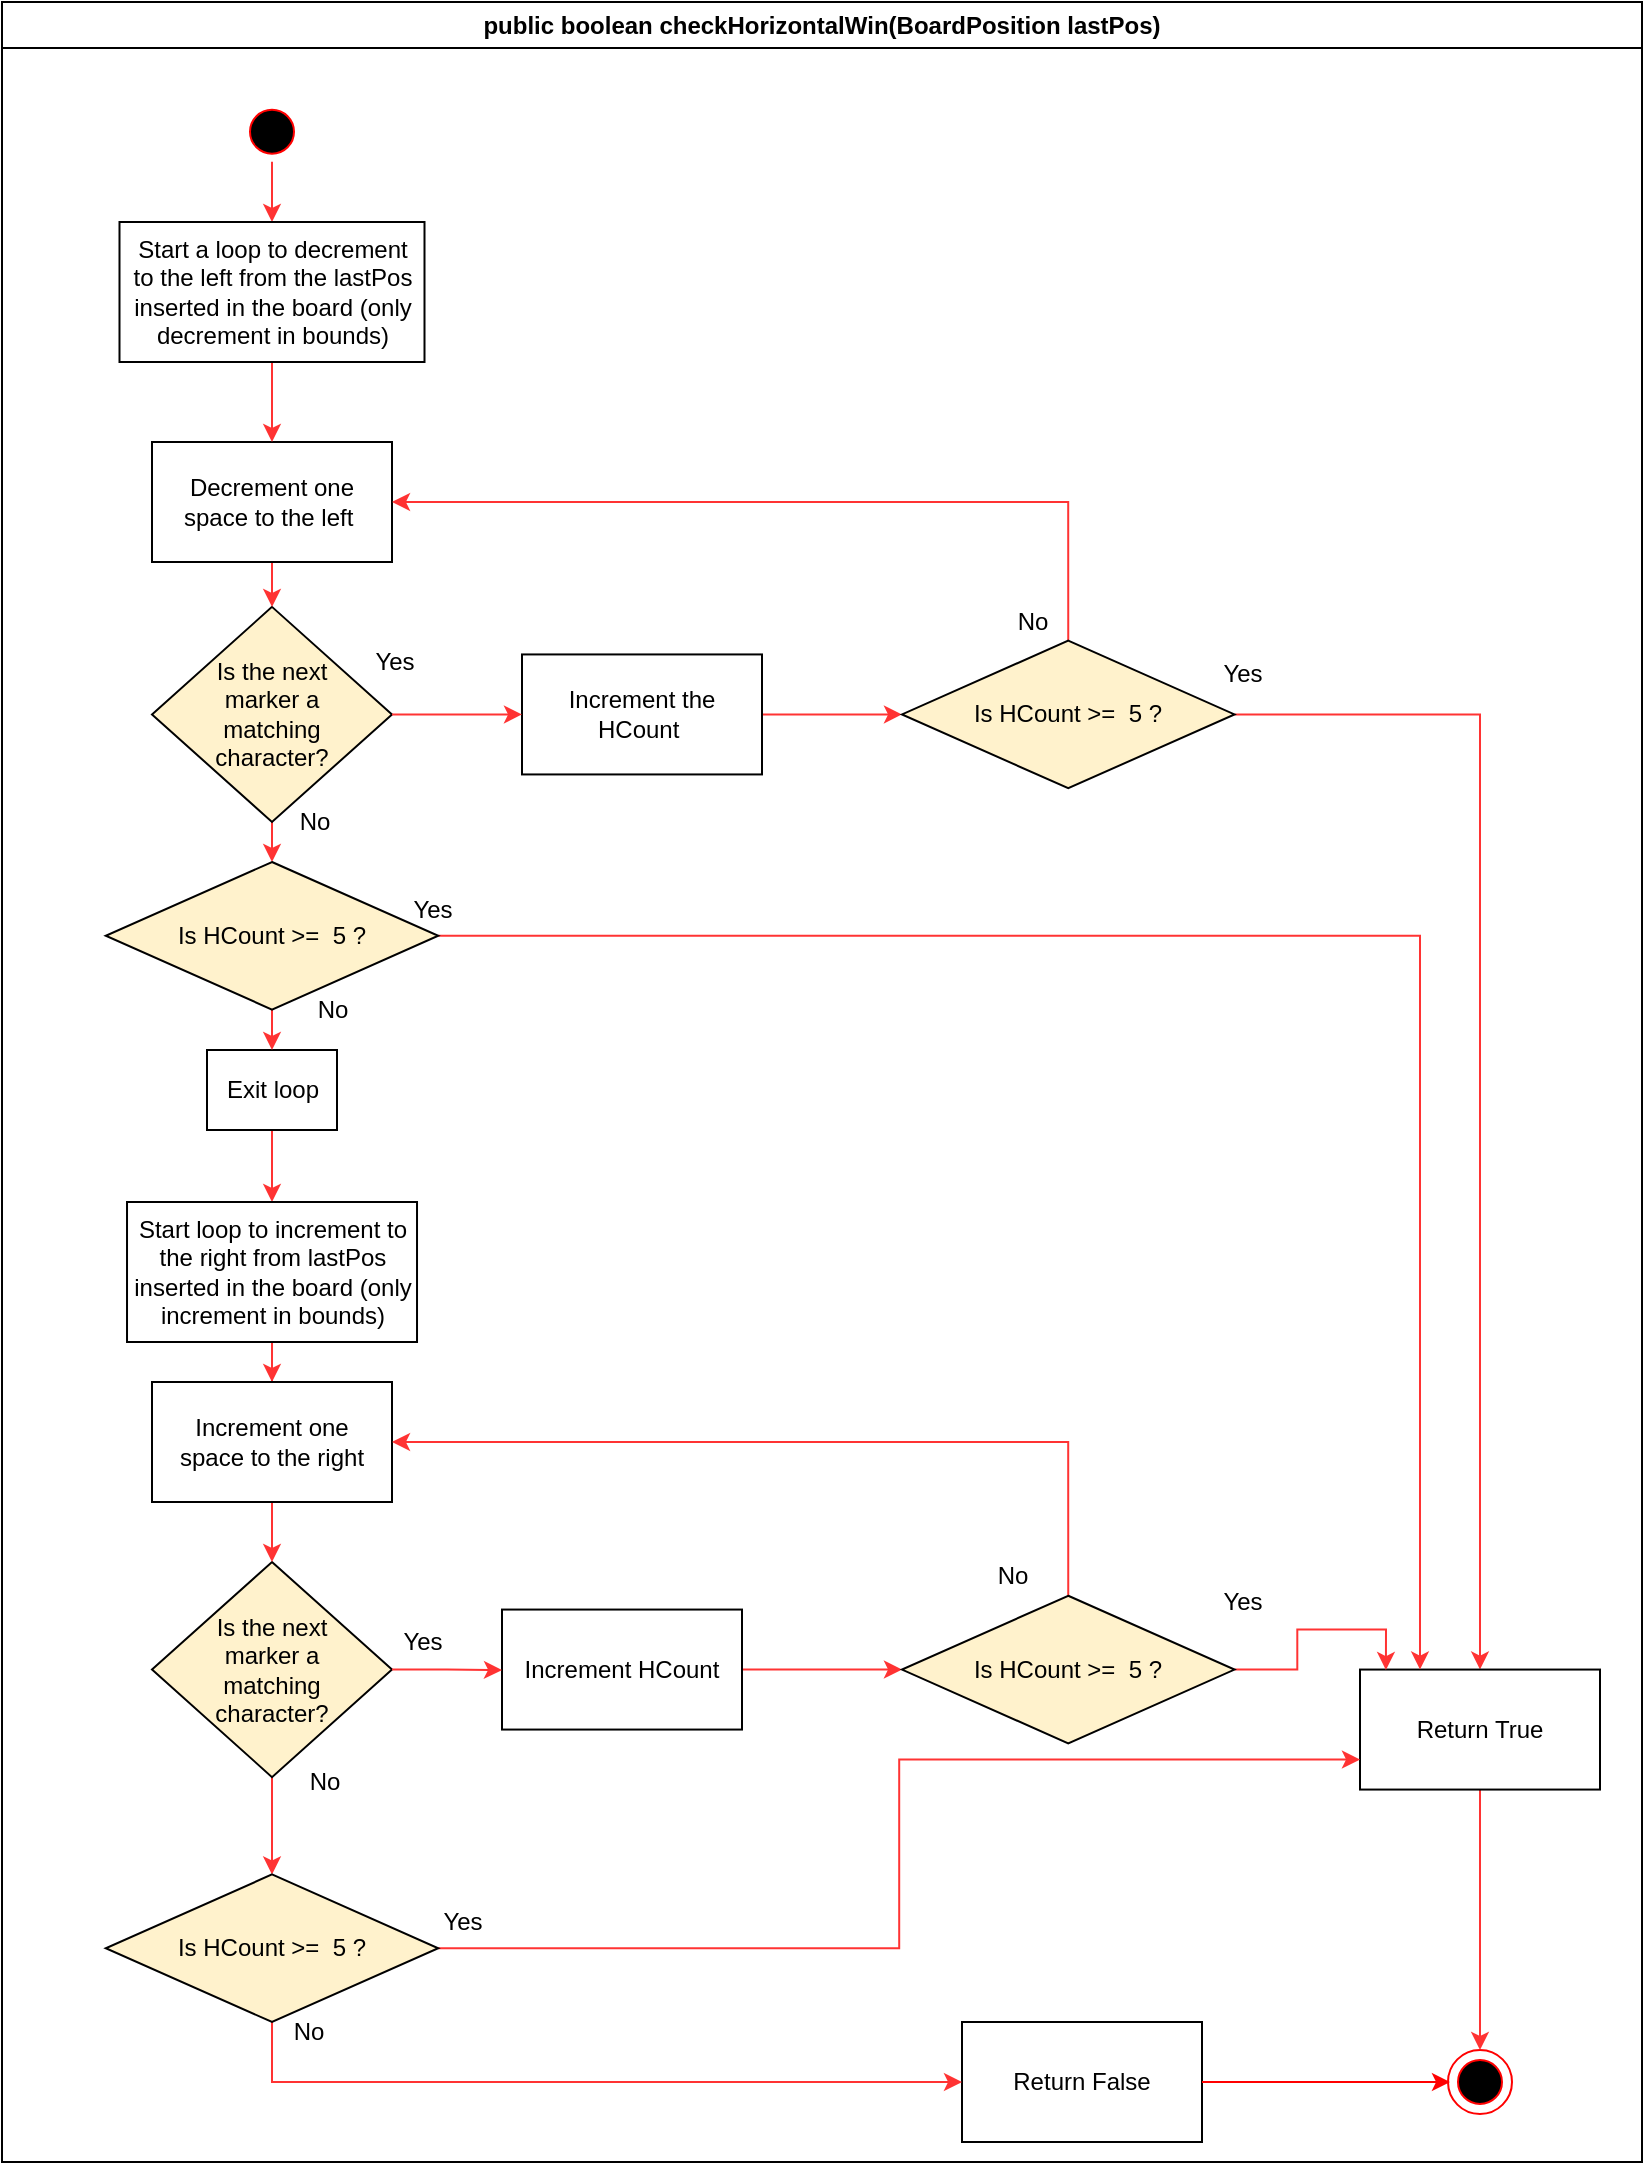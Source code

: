 <mxfile version="13.7.3" type="device"><diagram id="ozGw5vcYMr-OBrM5Ymbl" name="Page-1"><mxGraphModel dx="1422" dy="669" grid="1" gridSize="10" guides="1" tooltips="1" connect="1" arrows="1" fold="1" page="1" pageScale="1" pageWidth="850" pageHeight="1100" math="0" shadow="0"><root><mxCell id="0"/><mxCell id="1" parent="0"/><mxCell id="koMWrWs2XzXAcjeeXcFw-1" value="public boolean checkHorizontalWin(BoardPosition lastPos)" style="swimlane;whiteSpace=wrap" parent="1" vertex="1"><mxGeometry x="10" y="20" width="820" height="1080" as="geometry"><mxRectangle x="530" y="40" width="300" height="23" as="alternateBounds"/></mxGeometry></mxCell><mxCell id="koMWrWs2XzXAcjeeXcFw-11" value="" style="group" parent="koMWrWs2XzXAcjeeXcFw-1" vertex="1" connectable="0"><mxGeometry x="723" y="1024" width="32" height="32" as="geometry"/></mxCell><mxCell id="koMWrWs2XzXAcjeeXcFw-12" value="" style="ellipse;whiteSpace=wrap;html=1;aspect=fixed;fillColor=#ffffff;strokeColor=#FF0000;" parent="koMWrWs2XzXAcjeeXcFw-11" vertex="1"><mxGeometry width="32" height="32" as="geometry"/></mxCell><mxCell id="6wujRNnEg0yXelYZl86f-7" style="edgeStyle=orthogonalEdgeStyle;rounded=0;orthogonalLoop=1;jettySize=auto;html=1;exitX=0.5;exitY=1;exitDx=0;exitDy=0;strokeColor=#FF3333;entryX=0.5;entryY=0;entryDx=0;entryDy=0;" edge="1" parent="koMWrWs2XzXAcjeeXcFw-1" source="koMWrWs2XzXAcjeeXcFw-3" target="6wujRNnEg0yXelYZl86f-11"><mxGeometry relative="1" as="geometry"><mxPoint x="135" y="110" as="targetPoint"/></mxGeometry></mxCell><mxCell id="koMWrWs2XzXAcjeeXcFw-3" value="" style="ellipse;shape=startState;fillColor=#000000;strokeColor=#ff0000;" parent="koMWrWs2XzXAcjeeXcFw-1" vertex="1"><mxGeometry x="120" y="49.87" width="30" height="30" as="geometry"/></mxCell><mxCell id="6wujRNnEg0yXelYZl86f-61" style="edgeStyle=orthogonalEdgeStyle;rounded=0;orthogonalLoop=1;jettySize=auto;html=1;exitX=0.5;exitY=1;exitDx=0;exitDy=0;strokeColor=#FF3333;fontColor=0;" edge="1" parent="koMWrWs2XzXAcjeeXcFw-1" source="koMWrWs2XzXAcjeeXcFw-20" target="6wujRNnEg0yXelYZl86f-60"><mxGeometry relative="1" as="geometry"/></mxCell><mxCell id="koMWrWs2XzXAcjeeXcFw-20" value="Is the next marker a matching character?" style="rhombus;whiteSpace=wrap;html=1;rounded=0;fillColor=#FFF2CC;spacingLeft=20;spacingRight=20;" parent="koMWrWs2XzXAcjeeXcFw-1" vertex="1"><mxGeometry x="75" y="302.44" width="120" height="107.56" as="geometry"/></mxCell><mxCell id="koMWrWs2XzXAcjeeXcFw-7" value="Return False" style="rounded=0;whiteSpace=wrap;html=1;" parent="koMWrWs2XzXAcjeeXcFw-1" vertex="1"><mxGeometry x="480" y="1010" width="120" height="60" as="geometry"/></mxCell><mxCell id="koMWrWs2XzXAcjeeXcFw-10" value="" style="edgeStyle=orthogonalEdgeStyle;rounded=0;orthogonalLoop=1;jettySize=auto;html=1;strokeColor=#FF0000;exitX=1;exitY=0.5;exitDx=0;exitDy=0;" parent="koMWrWs2XzXAcjeeXcFw-1" source="koMWrWs2XzXAcjeeXcFw-7" target="koMWrWs2XzXAcjeeXcFw-13" edge="1"><mxGeometry relative="1" as="geometry"><mxPoint x="949.99" y="665.12" as="sourcePoint"/></mxGeometry></mxCell><mxCell id="6wujRNnEg0yXelYZl86f-5" value="Yes" style="text;html=1;align=center;verticalAlign=middle;resizable=0;points=[];autosize=1;" vertex="1" parent="koMWrWs2XzXAcjeeXcFw-1"><mxGeometry x="176.25" y="320" width="40" height="20" as="geometry"/></mxCell><mxCell id="6wujRNnEg0yXelYZl86f-6" value="No" style="text;html=1;align=center;verticalAlign=middle;resizable=0;points=[];autosize=1;" vertex="1" parent="koMWrWs2XzXAcjeeXcFw-1"><mxGeometry x="141.25" y="400" width="30" height="20" as="geometry"/></mxCell><mxCell id="6wujRNnEg0yXelYZl86f-12" style="edgeStyle=orthogonalEdgeStyle;rounded=0;orthogonalLoop=1;jettySize=auto;html=1;exitX=0.5;exitY=1;exitDx=0;exitDy=0;entryX=0.5;entryY=0;entryDx=0;entryDy=0;strokeColor=#FF3333;fontColor=#FF0000;" edge="1" parent="koMWrWs2XzXAcjeeXcFw-1" source="6wujRNnEg0yXelYZl86f-9" target="koMWrWs2XzXAcjeeXcFw-20"><mxGeometry relative="1" as="geometry"/></mxCell><mxCell id="6wujRNnEg0yXelYZl86f-9" value="Decrement one space to the left&amp;nbsp;" style="rounded=0;whiteSpace=wrap;html=1;spacingLeft=5;spacingRight=5;" vertex="1" parent="koMWrWs2XzXAcjeeXcFw-1"><mxGeometry x="75" y="220" width="120" height="60" as="geometry"/></mxCell><mxCell id="6wujRNnEg0yXelYZl86f-8" style="edgeStyle=orthogonalEdgeStyle;rounded=0;orthogonalLoop=1;jettySize=auto;html=1;exitX=0.5;exitY=1;exitDx=0;exitDy=0;strokeColor=#FF3333;fontColor=#FF0000;entryX=0.5;entryY=0;entryDx=0;entryDy=0;" edge="1" parent="koMWrWs2XzXAcjeeXcFw-1" source="6wujRNnEg0yXelYZl86f-11" target="6wujRNnEg0yXelYZl86f-9"><mxGeometry relative="1" as="geometry"><mxPoint x="135" y="210" as="targetPoint"/><mxPoint x="135" y="190" as="sourcePoint"/></mxGeometry></mxCell><mxCell id="6wujRNnEg0yXelYZl86f-11" value="&lt;span style=&quot;color: rgb(0 , 0 , 0)&quot;&gt;Start a loop to decrement to the left from the lastPos inserted in the board (only decrement in bounds)&lt;/span&gt;" style="whiteSpace=wrap;html=1;fontColor=#FF0000;fillColor=#FFFFFF;spacingLeft=0;spacingRight=0;spacing=4;" vertex="1" parent="koMWrWs2XzXAcjeeXcFw-1"><mxGeometry x="58.75" y="110" width="152.5" height="70" as="geometry"/></mxCell><mxCell id="6wujRNnEg0yXelYZl86f-34" style="edgeStyle=orthogonalEdgeStyle;rounded=0;orthogonalLoop=1;jettySize=auto;html=1;exitX=1;exitY=0.5;exitDx=0;exitDy=0;entryX=0;entryY=0.5;entryDx=0;entryDy=0;strokeColor=#FF3333;fontColor=0;" edge="1" parent="koMWrWs2XzXAcjeeXcFw-1" source="6wujRNnEg0yXelYZl86f-14" target="6wujRNnEg0yXelYZl86f-29"><mxGeometry relative="1" as="geometry"/></mxCell><mxCell id="6wujRNnEg0yXelYZl86f-14" value="&lt;font color=&quot;#000000&quot;&gt;Increment the HCount&amp;nbsp;&lt;/font&gt;" style="whiteSpace=wrap;html=1;fillColor=#FFFFFF;fontColor=#FF0000;" vertex="1" parent="koMWrWs2XzXAcjeeXcFw-1"><mxGeometry x="260" y="326.22" width="120" height="60" as="geometry"/></mxCell><mxCell id="6wujRNnEg0yXelYZl86f-13" style="edgeStyle=orthogonalEdgeStyle;rounded=0;orthogonalLoop=1;jettySize=auto;html=1;exitX=1;exitY=0.5;exitDx=0;exitDy=0;strokeColor=#FF3333;fontColor=#FF0000;entryX=0;entryY=0.5;entryDx=0;entryDy=0;" edge="1" parent="koMWrWs2XzXAcjeeXcFw-1" source="koMWrWs2XzXAcjeeXcFw-20" target="6wujRNnEg0yXelYZl86f-14"><mxGeometry relative="1" as="geometry"><mxPoint x="270" y="356" as="targetPoint"/></mxGeometry></mxCell><mxCell id="6wujRNnEg0yXelYZl86f-41" style="edgeStyle=orthogonalEdgeStyle;rounded=0;orthogonalLoop=1;jettySize=auto;html=1;exitX=0.5;exitY=1;exitDx=0;exitDy=0;strokeColor=#FF3333;fontColor=0;" edge="1" parent="koMWrWs2XzXAcjeeXcFw-1" source="6wujRNnEg0yXelYZl86f-18" target="6wujRNnEg0yXelYZl86f-21"><mxGeometry relative="1" as="geometry"/></mxCell><mxCell id="6wujRNnEg0yXelYZl86f-18" value="Exit loop" style="rounded=0;whiteSpace=wrap;html=1;fillColor=#FFFFFF;fontColor=000000;" vertex="1" parent="koMWrWs2XzXAcjeeXcFw-1"><mxGeometry x="102.5" y="524" width="65" height="40" as="geometry"/></mxCell><mxCell id="6wujRNnEg0yXelYZl86f-43" style="edgeStyle=orthogonalEdgeStyle;rounded=0;orthogonalLoop=1;jettySize=auto;html=1;exitX=0.5;exitY=1;exitDx=0;exitDy=0;strokeColor=#FF3333;fontColor=0;" edge="1" parent="koMWrWs2XzXAcjeeXcFw-1" source="6wujRNnEg0yXelYZl86f-21" target="6wujRNnEg0yXelYZl86f-42"><mxGeometry relative="1" as="geometry"/></mxCell><mxCell id="6wujRNnEg0yXelYZl86f-21" value="Start loop to increment to the right from lastPos inserted in the board (only increment in bounds)" style="rounded=0;whiteSpace=wrap;html=1;fillColor=#FFFFFF;fontColor=0;" vertex="1" parent="koMWrWs2XzXAcjeeXcFw-1"><mxGeometry x="62.51" y="600" width="145" height="70" as="geometry"/></mxCell><mxCell id="6wujRNnEg0yXelYZl86f-56" style="edgeStyle=orthogonalEdgeStyle;rounded=0;orthogonalLoop=1;jettySize=auto;html=1;exitX=0.5;exitY=1;exitDx=0;exitDy=0;entryX=0.5;entryY=0;entryDx=0;entryDy=0;strokeColor=#FF3333;fontColor=0;" edge="1" parent="koMWrWs2XzXAcjeeXcFw-1" source="6wujRNnEg0yXelYZl86f-23" target="6wujRNnEg0yXelYZl86f-55"><mxGeometry relative="1" as="geometry"><mxPoint x="135.005" y="906.22" as="targetPoint"/></mxGeometry></mxCell><mxCell id="6wujRNnEg0yXelYZl86f-23" value="Is the next marker a matching character?" style="rhombus;whiteSpace=wrap;html=1;rounded=0;fillColor=#FFF2CC;spacingLeft=20;spacingRight=20;" vertex="1" parent="koMWrWs2XzXAcjeeXcFw-1"><mxGeometry x="75" y="780" width="120" height="107.56" as="geometry"/></mxCell><mxCell id="6wujRNnEg0yXelYZl86f-24" value="Yes" style="text;html=1;align=center;verticalAlign=middle;resizable=0;points=[];autosize=1;" vertex="1" parent="koMWrWs2XzXAcjeeXcFw-1"><mxGeometry x="600" y="790" width="40" height="20" as="geometry"/></mxCell><mxCell id="6wujRNnEg0yXelYZl86f-25" value="No" style="text;html=1;align=center;verticalAlign=middle;resizable=0;points=[];autosize=1;" vertex="1" parent="koMWrWs2XzXAcjeeXcFw-1"><mxGeometry x="489.99" y="776.89" width="30" height="20" as="geometry"/></mxCell><mxCell id="6wujRNnEg0yXelYZl86f-35" style="edgeStyle=orthogonalEdgeStyle;rounded=0;orthogonalLoop=1;jettySize=auto;html=1;exitX=0.5;exitY=0;exitDx=0;exitDy=0;entryX=1;entryY=0.5;entryDx=0;entryDy=0;strokeColor=#FF3333;fontColor=0;" edge="1" parent="koMWrWs2XzXAcjeeXcFw-1" source="6wujRNnEg0yXelYZl86f-29" target="6wujRNnEg0yXelYZl86f-9"><mxGeometry relative="1" as="geometry"/></mxCell><mxCell id="6wujRNnEg0yXelYZl86f-58" style="edgeStyle=orthogonalEdgeStyle;rounded=0;orthogonalLoop=1;jettySize=auto;html=1;exitX=1;exitY=0.5;exitDx=0;exitDy=0;entryX=0.5;entryY=0;entryDx=0;entryDy=0;strokeColor=#FF3333;fontColor=0;" edge="1" parent="koMWrWs2XzXAcjeeXcFw-1" source="6wujRNnEg0yXelYZl86f-29" target="6wujRNnEg0yXelYZl86f-37"><mxGeometry relative="1" as="geometry"/></mxCell><mxCell id="6wujRNnEg0yXelYZl86f-29" value="Is HCount &amp;gt;=&amp;nbsp; 5 ?" style="rhombus;whiteSpace=wrap;html=1;rounded=0;fillColor=#FFF2CC;spacingLeft=20;spacingRight=20;" vertex="1" parent="koMWrWs2XzXAcjeeXcFw-1"><mxGeometry x="450" y="319.33" width="166.25" height="73.78" as="geometry"/></mxCell><mxCell id="koMWrWs2XzXAcjeeXcFw-13" value="" style="ellipse;shape=startState;fillColor=#000000;strokeColor=#ff0000;" parent="koMWrWs2XzXAcjeeXcFw-1" vertex="1"><mxGeometry x="724" y="1025" width="30" height="30" as="geometry"/></mxCell><mxCell id="6wujRNnEg0yXelYZl86f-30" value="Yes" style="text;html=1;align=center;verticalAlign=middle;resizable=0;points=[];autosize=1;" vertex="1" parent="koMWrWs2XzXAcjeeXcFw-1"><mxGeometry x="600" y="326.22" width="40" height="20" as="geometry"/></mxCell><mxCell id="6wujRNnEg0yXelYZl86f-33" value="No" style="text;html=1;align=center;verticalAlign=middle;resizable=0;points=[];autosize=1;fontColor=0;" vertex="1" parent="koMWrWs2XzXAcjeeXcFw-1"><mxGeometry x="499.99" y="300" width="30" height="20" as="geometry"/></mxCell><mxCell id="6wujRNnEg0yXelYZl86f-68" style="edgeStyle=orthogonalEdgeStyle;rounded=0;orthogonalLoop=1;jettySize=auto;html=1;exitX=0.5;exitY=1;exitDx=0;exitDy=0;entryX=0.5;entryY=0;entryDx=0;entryDy=0;strokeColor=#FF3333;fontColor=0;" edge="1" parent="koMWrWs2XzXAcjeeXcFw-1" source="6wujRNnEg0yXelYZl86f-37" target="koMWrWs2XzXAcjeeXcFw-12"><mxGeometry relative="1" as="geometry"/></mxCell><mxCell id="6wujRNnEg0yXelYZl86f-37" value="Return True" style="whiteSpace=wrap;html=1;rounded=0;fillColor=#FFFFFF;fontColor=0;" vertex="1" parent="koMWrWs2XzXAcjeeXcFw-1"><mxGeometry x="679" y="833.78" width="120" height="60" as="geometry"/></mxCell><mxCell id="6wujRNnEg0yXelYZl86f-44" style="edgeStyle=orthogonalEdgeStyle;rounded=0;orthogonalLoop=1;jettySize=auto;html=1;exitX=0.5;exitY=1;exitDx=0;exitDy=0;entryX=0.5;entryY=0;entryDx=0;entryDy=0;strokeColor=#FF3333;fontColor=0;" edge="1" parent="koMWrWs2XzXAcjeeXcFw-1" source="6wujRNnEg0yXelYZl86f-42" target="6wujRNnEg0yXelYZl86f-23"><mxGeometry relative="1" as="geometry"/></mxCell><mxCell id="6wujRNnEg0yXelYZl86f-42" value="Increment one space to the right" style="rounded=0;whiteSpace=wrap;html=1;spacingLeft=5;spacingRight=5;" vertex="1" parent="koMWrWs2XzXAcjeeXcFw-1"><mxGeometry x="75" y="690" width="120" height="60" as="geometry"/></mxCell><mxCell id="6wujRNnEg0yXelYZl86f-50" style="edgeStyle=orthogonalEdgeStyle;rounded=0;orthogonalLoop=1;jettySize=auto;html=1;exitX=1;exitY=0.5;exitDx=0;exitDy=0;entryX=0;entryY=0.5;entryDx=0;entryDy=0;strokeColor=#FF3333;fontColor=0;" edge="1" parent="koMWrWs2XzXAcjeeXcFw-1" source="6wujRNnEg0yXelYZl86f-46" target="6wujRNnEg0yXelYZl86f-47"><mxGeometry relative="1" as="geometry"/></mxCell><mxCell id="6wujRNnEg0yXelYZl86f-46" value="Increment HCount" style="whiteSpace=wrap;html=1;rounded=0;fillColor=#FFFFFF;fontColor=0;" vertex="1" parent="koMWrWs2XzXAcjeeXcFw-1"><mxGeometry x="250" y="803.78" width="120" height="60" as="geometry"/></mxCell><mxCell id="6wujRNnEg0yXelYZl86f-51" style="edgeStyle=orthogonalEdgeStyle;rounded=0;orthogonalLoop=1;jettySize=auto;html=1;exitX=0.5;exitY=0;exitDx=0;exitDy=0;entryX=1;entryY=0.5;entryDx=0;entryDy=0;strokeColor=#FF3333;fontColor=0;" edge="1" parent="koMWrWs2XzXAcjeeXcFw-1" source="6wujRNnEg0yXelYZl86f-47" target="6wujRNnEg0yXelYZl86f-42"><mxGeometry relative="1" as="geometry"/></mxCell><mxCell id="6wujRNnEg0yXelYZl86f-71" style="edgeStyle=orthogonalEdgeStyle;rounded=0;orthogonalLoop=1;jettySize=auto;html=1;exitX=1;exitY=0.5;exitDx=0;exitDy=0;entryX=0.108;entryY=0.004;entryDx=0;entryDy=0;entryPerimeter=0;strokeColor=#FF3333;fontColor=0;" edge="1" parent="koMWrWs2XzXAcjeeXcFw-1" source="6wujRNnEg0yXelYZl86f-47" target="6wujRNnEg0yXelYZl86f-37"><mxGeometry relative="1" as="geometry"/></mxCell><mxCell id="6wujRNnEg0yXelYZl86f-47" value="Is HCount &amp;gt;=&amp;nbsp; 5 ?" style="rhombus;whiteSpace=wrap;html=1;rounded=0;fillColor=#FFF2CC;spacingLeft=20;spacingRight=20;" vertex="1" parent="koMWrWs2XzXAcjeeXcFw-1"><mxGeometry x="450" y="796.89" width="166.25" height="73.78" as="geometry"/></mxCell><mxCell id="6wujRNnEg0yXelYZl86f-52" value="Yes" style="text;html=1;align=center;verticalAlign=middle;resizable=0;points=[];autosize=1;" vertex="1" parent="koMWrWs2XzXAcjeeXcFw-1"><mxGeometry x="190" y="810" width="40" height="20" as="geometry"/></mxCell><mxCell id="6wujRNnEg0yXelYZl86f-53" value="No" style="text;html=1;align=center;verticalAlign=middle;resizable=0;points=[];autosize=1;" vertex="1" parent="koMWrWs2XzXAcjeeXcFw-1"><mxGeometry x="146.25" y="880" width="30" height="20" as="geometry"/></mxCell><mxCell id="6wujRNnEg0yXelYZl86f-66" style="edgeStyle=orthogonalEdgeStyle;rounded=0;orthogonalLoop=1;jettySize=auto;html=1;exitX=0.5;exitY=1;exitDx=0;exitDy=0;entryX=0;entryY=0.5;entryDx=0;entryDy=0;strokeColor=#FF3333;fontColor=0;" edge="1" parent="koMWrWs2XzXAcjeeXcFw-1" source="6wujRNnEg0yXelYZl86f-55" target="koMWrWs2XzXAcjeeXcFw-7"><mxGeometry relative="1" as="geometry"/></mxCell><mxCell id="6wujRNnEg0yXelYZl86f-70" style="edgeStyle=orthogonalEdgeStyle;rounded=0;orthogonalLoop=1;jettySize=auto;html=1;exitX=1;exitY=0.5;exitDx=0;exitDy=0;entryX=0;entryY=0.75;entryDx=0;entryDy=0;strokeColor=#FF3333;fontColor=0;" edge="1" parent="koMWrWs2XzXAcjeeXcFw-1" source="6wujRNnEg0yXelYZl86f-55" target="6wujRNnEg0yXelYZl86f-37"><mxGeometry relative="1" as="geometry"/></mxCell><mxCell id="6wujRNnEg0yXelYZl86f-55" value="Is HCount &amp;gt;=&amp;nbsp; 5 ?" style="rhombus;whiteSpace=wrap;html=1;rounded=0;fillColor=#FFF2CC;spacingLeft=20;spacingRight=20;" vertex="1" parent="koMWrWs2XzXAcjeeXcFw-1"><mxGeometry x="51.88" y="936.22" width="166.25" height="73.78" as="geometry"/></mxCell><mxCell id="6wujRNnEg0yXelYZl86f-59" value="Yes" style="text;html=1;align=center;verticalAlign=middle;resizable=0;points=[];autosize=1;" vertex="1" parent="koMWrWs2XzXAcjeeXcFw-1"><mxGeometry x="210" y="950" width="40" height="20" as="geometry"/></mxCell><mxCell id="6wujRNnEg0yXelYZl86f-62" style="edgeStyle=orthogonalEdgeStyle;rounded=0;orthogonalLoop=1;jettySize=auto;html=1;exitX=0.5;exitY=1;exitDx=0;exitDy=0;entryX=0.5;entryY=0;entryDx=0;entryDy=0;strokeColor=#FF3333;fontColor=0;" edge="1" parent="koMWrWs2XzXAcjeeXcFw-1" source="6wujRNnEg0yXelYZl86f-60" target="6wujRNnEg0yXelYZl86f-18"><mxGeometry relative="1" as="geometry"/></mxCell><mxCell id="6wujRNnEg0yXelYZl86f-63" style="edgeStyle=orthogonalEdgeStyle;rounded=0;orthogonalLoop=1;jettySize=auto;html=1;exitX=1;exitY=0.5;exitDx=0;exitDy=0;entryX=0.25;entryY=0;entryDx=0;entryDy=0;strokeColor=#FF3333;fontColor=0;" edge="1" parent="koMWrWs2XzXAcjeeXcFw-1" source="6wujRNnEg0yXelYZl86f-60" target="6wujRNnEg0yXelYZl86f-37"><mxGeometry relative="1" as="geometry"/></mxCell><mxCell id="6wujRNnEg0yXelYZl86f-60" value="Is HCount &amp;gt;=&amp;nbsp; 5 ?" style="rhombus;whiteSpace=wrap;html=1;rounded=0;fillColor=#FFF2CC;spacingLeft=20;spacingRight=20;" vertex="1" parent="koMWrWs2XzXAcjeeXcFw-1"><mxGeometry x="51.88" y="430" width="166.25" height="73.78" as="geometry"/></mxCell><mxCell id="6wujRNnEg0yXelYZl86f-64" value="Yes" style="text;html=1;align=center;verticalAlign=middle;resizable=0;points=[];autosize=1;" vertex="1" parent="koMWrWs2XzXAcjeeXcFw-1"><mxGeometry x="195" y="444" width="40" height="20" as="geometry"/></mxCell><mxCell id="6wujRNnEg0yXelYZl86f-65" value="No" style="text;html=1;align=center;verticalAlign=middle;resizable=0;points=[];autosize=1;" vertex="1" parent="koMWrWs2XzXAcjeeXcFw-1"><mxGeometry x="150" y="494" width="30" height="20" as="geometry"/></mxCell><mxCell id="6wujRNnEg0yXelYZl86f-72" value="No" style="text;html=1;align=center;verticalAlign=middle;resizable=0;points=[];autosize=1;" vertex="1" parent="koMWrWs2XzXAcjeeXcFw-1"><mxGeometry x="137.5" y="1005" width="30" height="20" as="geometry"/></mxCell><mxCell id="6wujRNnEg0yXelYZl86f-45" style="edgeStyle=orthogonalEdgeStyle;rounded=0;orthogonalLoop=1;jettySize=auto;html=1;exitX=1;exitY=0.5;exitDx=0;exitDy=0;strokeColor=#FF3333;fontColor=0;" edge="1" parent="1" source="6wujRNnEg0yXelYZl86f-23"><mxGeometry relative="1" as="geometry"><mxPoint x="260" y="854" as="targetPoint"/></mxGeometry></mxCell></root></mxGraphModel></diagram></mxfile>
